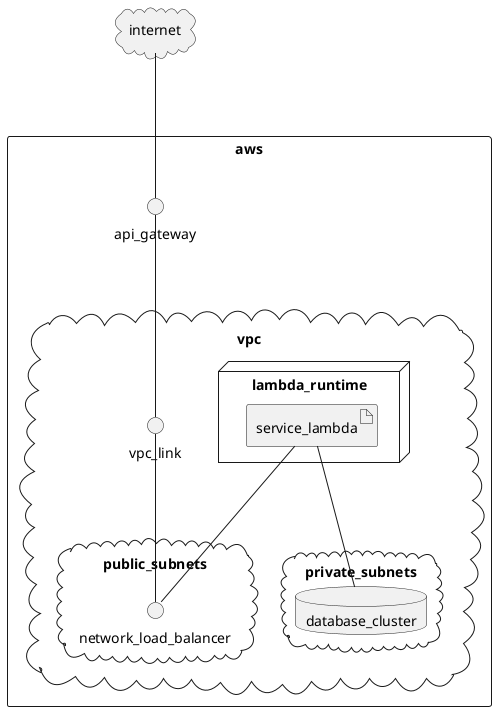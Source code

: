 @startuml
cloud internet
rectangle aws {
    interface api_gateway
    cloud vpc {
        interface vpc_link
        cloud public_subnets {
            interface network_load_balancer
        }
        cloud private_subnets {
            database database_cluster
        }

        node lambda_runtime {
            artifact service_lambda
        }
    }
}

internet --- api_gateway
api_gateway --- vpc_link
vpc_link --- network_load_balancer
service_lambda --- network_load_balancer
service_lambda --- database_cluster
@enduml